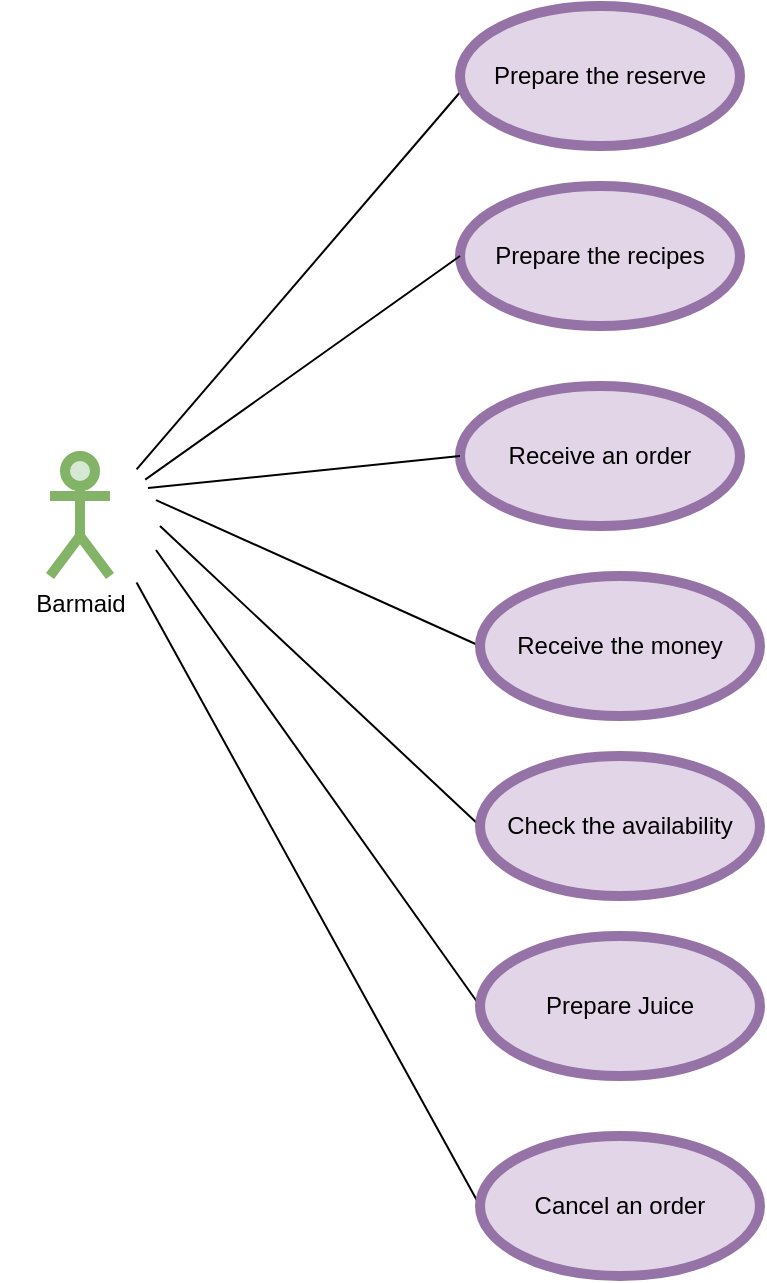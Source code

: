 <mxfile version="14.9.6" type="device" pages="3"><diagram id="hAk6kwCO27UvOcjmYf05" name="domaine"><mxGraphModel dx="1422" dy="942" grid="1" gridSize="10" guides="1" tooltips="1" connect="1" arrows="1" fold="1" page="1" pageScale="1" pageWidth="1169" pageHeight="827" math="0" shadow="0"><root><mxCell id="0"/><mxCell id="1" parent="0"/><mxCell id="IA3Ir3eZ1CqmPtfMDrRW-2" value="Barmaid" style="shape=umlActor;verticalLabelPosition=bottom;verticalAlign=top;html=1;fillColor=#d5e8d4;strokeColor=#82b366;strokeWidth=5;" parent="1" vertex="1"><mxGeometry x="85" y="305" width="30" height="60" as="geometry"/></mxCell><mxCell id="IA3Ir3eZ1CqmPtfMDrRW-3" style="rounded=0;orthogonalLoop=1;jettySize=auto;html=1;exitX=0;exitY=0.5;exitDx=0;exitDy=0;endArrow=none;endFill=0;strokeColor=#000000;entryX=0.975;entryY=0.65;entryDx=0;entryDy=0;entryPerimeter=0;" parent="1" source="IA3Ir3eZ1CqmPtfMDrRW-4" edge="1" target="A6hZiQ4656MR6erqtxz3-3"><mxGeometry relative="1" as="geometry"><mxPoint x="190" y="290" as="targetPoint"/></mxGeometry></mxCell><mxCell id="IA3Ir3eZ1CqmPtfMDrRW-4" value="Prepare Juice" style="ellipse;whiteSpace=wrap;html=1;fillColor=#e1d5e7;strokeColor=#9673a6;strokeWidth=5;" parent="1" vertex="1"><mxGeometry x="300" y="545" width="140" height="70" as="geometry"/></mxCell><mxCell id="IA3Ir3eZ1CqmPtfMDrRW-5" style="edgeStyle=none;rounded=0;orthogonalLoop=1;jettySize=auto;html=1;exitX=0;exitY=0.5;exitDx=0;exitDy=0;endArrow=none;endFill=0;strokeColor=#000000;entryX=0.975;entryY=0.338;entryDx=0;entryDy=0;entryPerimeter=0;" parent="1" source="IA3Ir3eZ1CqmPtfMDrRW-11" edge="1" target="A6hZiQ4656MR6erqtxz3-3"><mxGeometry relative="1" as="geometry"><mxPoint x="190" y="270" as="targetPoint"/></mxGeometry></mxCell><mxCell id="IA3Ir3eZ1CqmPtfMDrRW-6" value="Receive an order" style="ellipse;whiteSpace=wrap;html=1;fillColor=#e1d5e7;strokeColor=#9673a6;strokeWidth=5;" parent="1" vertex="1"><mxGeometry x="290" y="270" width="140" height="70" as="geometry"/></mxCell><mxCell id="IA3Ir3eZ1CqmPtfMDrRW-7" style="edgeStyle=none;rounded=0;orthogonalLoop=1;jettySize=auto;html=1;exitX=0;exitY=0.5;exitDx=0;exitDy=0;endArrow=none;endFill=0;strokeColor=#000000;entryX=1;entryY=0.5;entryDx=0;entryDy=0;" parent="1" source="IA3Ir3eZ1CqmPtfMDrRW-8" edge="1" target="A6hZiQ4656MR6erqtxz3-3"><mxGeometry relative="1" as="geometry"><mxPoint x="190" y="280" as="targetPoint"/></mxGeometry></mxCell><mxCell id="IA3Ir3eZ1CqmPtfMDrRW-8" value="Check the availability" style="ellipse;whiteSpace=wrap;html=1;fillColor=#e1d5e7;strokeColor=#9673a6;strokeWidth=5;" parent="1" vertex="1"><mxGeometry x="300" y="455" width="140" height="70" as="geometry"/></mxCell><mxCell id="IA3Ir3eZ1CqmPtfMDrRW-9" style="edgeStyle=none;rounded=0;orthogonalLoop=1;jettySize=auto;html=1;exitX=0;exitY=0.5;exitDx=0;exitDy=0;endArrow=none;endFill=0;strokeColor=#000000;entryX=1;entryY=1;entryDx=0;entryDy=0;" parent="1" source="IA3Ir3eZ1CqmPtfMDrRW-10" edge="1" target="A6hZiQ4656MR6erqtxz3-3"><mxGeometry relative="1" as="geometry"><mxPoint x="190" y="300" as="targetPoint"/></mxGeometry></mxCell><mxCell id="IA3Ir3eZ1CqmPtfMDrRW-10" value="Cancel an order" style="ellipse;whiteSpace=wrap;html=1;fillColor=#e1d5e7;strokeColor=#9673a6;strokeWidth=5;" parent="1" vertex="1"><mxGeometry x="300" y="645" width="140" height="70" as="geometry"/></mxCell><mxCell id="IA3Ir3eZ1CqmPtfMDrRW-11" value="Receive the money" style="ellipse;whiteSpace=wrap;html=1;fillColor=#e1d5e7;strokeColor=#9673a6;strokeWidth=5;" parent="1" vertex="1"><mxGeometry x="300" y="365" width="140" height="70" as="geometry"/></mxCell><mxCell id="IA3Ir3eZ1CqmPtfMDrRW-15" style="edgeStyle=none;rounded=0;orthogonalLoop=1;jettySize=auto;html=1;endArrow=none;endFill=0;strokeColor=#000000;exitX=0.007;exitY=0.6;exitDx=0;exitDy=0;exitPerimeter=0;entryX=1;entryY=0;entryDx=0;entryDy=0;" parent="1" source="IA3Ir3eZ1CqmPtfMDrRW-16" edge="1" target="A6hZiQ4656MR6erqtxz3-3"><mxGeometry relative="1" as="geometry"><mxPoint x="190" y="240" as="targetPoint"/><mxPoint x="270" y="220" as="sourcePoint"/></mxGeometry></mxCell><mxCell id="IA3Ir3eZ1CqmPtfMDrRW-16" value="Prepare the reserve" style="ellipse;whiteSpace=wrap;html=1;fillColor=#e1d5e7;strokeColor=#9673a6;strokeWidth=5;" parent="1" vertex="1"><mxGeometry x="290" y="80" width="140" height="70" as="geometry"/></mxCell><mxCell id="IA3Ir3eZ1CqmPtfMDrRW-17" style="edgeStyle=none;rounded=0;orthogonalLoop=1;jettySize=auto;html=1;endArrow=none;endFill=0;strokeColor=#000000;exitX=0;exitY=0.5;exitDx=0;exitDy=0;entryX=0.925;entryY=0.263;entryDx=0;entryDy=0;entryPerimeter=0;" parent="1" source="IA3Ir3eZ1CqmPtfMDrRW-6" edge="1" target="A6hZiQ4656MR6erqtxz3-3"><mxGeometry relative="1" as="geometry"><mxPoint x="190" y="250" as="targetPoint"/><mxPoint x="300" y="220" as="sourcePoint"/></mxGeometry></mxCell><mxCell id="A6hZiQ4656MR6erqtxz3-1" value="Prepare the recipes" style="ellipse;whiteSpace=wrap;html=1;fillColor=#e1d5e7;strokeColor=#9673a6;strokeWidth=5;" vertex="1" parent="1"><mxGeometry x="290" y="170" width="140" height="70" as="geometry"/></mxCell><mxCell id="A6hZiQ4656MR6erqtxz3-2" style="edgeStyle=none;rounded=0;orthogonalLoop=1;jettySize=auto;html=1;endArrow=none;endFill=0;strokeColor=#000000;exitX=0;exitY=0.5;exitDx=0;exitDy=0;" edge="1" parent="1" source="A6hZiQ4656MR6erqtxz3-1" target="A6hZiQ4656MR6erqtxz3-3"><mxGeometry relative="1" as="geometry"><mxPoint x="150" y="380" as="targetPoint"/><mxPoint x="310" y="325" as="sourcePoint"/></mxGeometry></mxCell><mxCell id="A6hZiQ4656MR6erqtxz3-3" value="" style="ellipse;whiteSpace=wrap;html=1;aspect=fixed;strokeColor=none;fillColor=none;" vertex="1" parent="1"><mxGeometry x="60" y="300" width="80" height="80" as="geometry"/></mxCell></root></mxGraphModel></diagram><diagram id="s89nPYV1VrWz3OKk69ax" name="state transition"><mxGraphModel dx="981" dy="650" grid="1" gridSize="10" guides="1" tooltips="1" connect="1" arrows="1" fold="1" page="1" pageScale="1" pageWidth="1169" pageHeight="827" math="0" shadow="0"><root><mxCell id="VyoLkmXEXvfbtwpmhs2r-0"/><mxCell id="VyoLkmXEXvfbtwpmhs2r-1" parent="VyoLkmXEXvfbtwpmhs2r-0"/><mxCell id="hMQ5_iwkZ-TiIlvZVEXd-0" value="" style="ellipse;html=1;shape=startState;fillColor=#000000;strokeColor=#ff0000;" parent="VyoLkmXEXvfbtwpmhs2r-1" vertex="1"><mxGeometry x="220" y="40" width="30" height="30" as="geometry"/></mxCell><mxCell id="hMQ5_iwkZ-TiIlvZVEXd-1" value="GetJuices" style="edgeStyle=orthogonalEdgeStyle;html=1;verticalAlign=bottom;endArrow=classicThin;endSize=8;strokeColor=#000000;rounded=0;endFill=1;" parent="VyoLkmXEXvfbtwpmhs2r-1" source="hMQ5_iwkZ-TiIlvZVEXd-0" edge="1"><mxGeometry relative="1" as="geometry"><mxPoint x="235" y="130" as="targetPoint"/></mxGeometry></mxCell><mxCell id="hMQ5_iwkZ-TiIlvZVEXd-2" style="edgeStyle=orthogonalEdgeStyle;rounded=0;orthogonalLoop=1;jettySize=auto;html=1;exitX=1;exitY=0.5;exitDx=0;exitDy=0;endArrow=classicThin;endFill=1;strokeColor=#000000;" parent="VyoLkmXEXvfbtwpmhs2r-1" source="hMQ5_iwkZ-TiIlvZVEXd-4" target="hMQ5_iwkZ-TiIlvZVEXd-25" edge="1"><mxGeometry relative="1" as="geometry"/></mxCell><mxCell id="hMQ5_iwkZ-TiIlvZVEXd-3" value="CancelCommand" style="edgeLabel;html=1;align=center;verticalAlign=middle;resizable=0;points=[];" parent="hMQ5_iwkZ-TiIlvZVEXd-2" vertex="1" connectable="0"><mxGeometry x="-0.721" y="-2" relative="1" as="geometry"><mxPoint as="offset"/></mxGeometry></mxCell><mxCell id="hMQ5_iwkZ-TiIlvZVEXd-4" value="JuicesDisplayed" style="rounded=1;whiteSpace=wrap;html=1;arcSize=40;fontColor=#000000;fillColor=#ffffc0;strokeColor=#ff0000;" parent="VyoLkmXEXvfbtwpmhs2r-1" vertex="1"><mxGeometry x="175" y="130" width="120" height="40" as="geometry"/></mxCell><mxCell id="hMQ5_iwkZ-TiIlvZVEXd-5" value="" style="edgeStyle=orthogonalEdgeStyle;html=1;verticalAlign=bottom;endArrow=classicThin;endSize=8;strokeColor=#000000;rounded=0;endFill=1;" parent="VyoLkmXEXvfbtwpmhs2r-1" source="hMQ5_iwkZ-TiIlvZVEXd-4" edge="1"><mxGeometry relative="1" as="geometry"><mxPoint x="235" y="230" as="targetPoint"/></mxGeometry></mxCell><mxCell id="2_XMXjy8miy-w5iCSqQi-0" value="SelectJuices" style="edgeLabel;html=1;align=center;verticalAlign=middle;resizable=0;points=[];" parent="hMQ5_iwkZ-TiIlvZVEXd-5" vertex="1" connectable="0"><mxGeometry x="-0.311" y="1" relative="1" as="geometry"><mxPoint as="offset"/></mxGeometry></mxCell><mxCell id="hMQ5_iwkZ-TiIlvZVEXd-7" value="" style="edgeStyle=orthogonalEdgeStyle;rounded=0;orthogonalLoop=1;jettySize=auto;html=1;entryX=0.5;entryY=0;entryDx=0;entryDy=0;" parent="VyoLkmXEXvfbtwpmhs2r-1" source="hMQ5_iwkZ-TiIlvZVEXd-11" target="Jd-fhODdCd-Mo_BJDSJk-0" edge="1"><mxGeometry relative="1" as="geometry"/></mxCell><mxCell id="hMQ5_iwkZ-TiIlvZVEXd-8" value="MakeOrder" style="edgeLabel;html=1;align=center;verticalAlign=middle;resizable=0;points=[];" parent="hMQ5_iwkZ-TiIlvZVEXd-7" vertex="1" connectable="0"><mxGeometry x="-0.275" y="-1" relative="1" as="geometry"><mxPoint as="offset"/></mxGeometry></mxCell><mxCell id="hMQ5_iwkZ-TiIlvZVEXd-9" style="edgeStyle=orthogonalEdgeStyle;rounded=0;orthogonalLoop=1;jettySize=auto;html=1;exitX=1;exitY=0.5;exitDx=0;exitDy=0;endArrow=classicThin;endFill=1;strokeColor=#000000;" parent="VyoLkmXEXvfbtwpmhs2r-1" source="hMQ5_iwkZ-TiIlvZVEXd-11" target="hMQ5_iwkZ-TiIlvZVEXd-25" edge="1"><mxGeometry relative="1" as="geometry"/></mxCell><mxCell id="hMQ5_iwkZ-TiIlvZVEXd-10" value="CancelCommand" style="edgeLabel;html=1;align=center;verticalAlign=middle;resizable=0;points=[];" parent="hMQ5_iwkZ-TiIlvZVEXd-9" vertex="1" connectable="0"><mxGeometry x="-0.673" y="-2" relative="1" as="geometry"><mxPoint as="offset"/></mxGeometry></mxCell><mxCell id="hMQ5_iwkZ-TiIlvZVEXd-11" value="JuicesSelected" style="rounded=1;whiteSpace=wrap;html=1;arcSize=40;fontColor=#000000;fillColor=#ffffc0;strokeColor=#ff0000;" parent="VyoLkmXEXvfbtwpmhs2r-1" vertex="1"><mxGeometry x="175" y="230" width="120" height="40" as="geometry"/></mxCell><mxCell id="hMQ5_iwkZ-TiIlvZVEXd-12" value="ValidateCommand" style="edgeStyle=orthogonalEdgeStyle;rounded=0;orthogonalLoop=1;jettySize=auto;html=1;endArrow=classicThin;endFill=1;strokeColor=#000000;" parent="VyoLkmXEXvfbtwpmhs2r-1" source="hMQ5_iwkZ-TiIlvZVEXd-15" target="hMQ5_iwkZ-TiIlvZVEXd-19" edge="1"><mxGeometry relative="1" as="geometry"/></mxCell><mxCell id="hMQ5_iwkZ-TiIlvZVEXd-13" style="edgeStyle=orthogonalEdgeStyle;rounded=0;orthogonalLoop=1;jettySize=auto;html=1;exitX=1;exitY=0.5;exitDx=0;exitDy=0;endArrow=classicThin;endFill=1;strokeColor=#000000;entryX=0.5;entryY=0;entryDx=0;entryDy=0;" parent="VyoLkmXEXvfbtwpmhs2r-1" source="hMQ5_iwkZ-TiIlvZVEXd-15" target="hMQ5_iwkZ-TiIlvZVEXd-25" edge="1"><mxGeometry relative="1" as="geometry"><mxPoint x="500" y="590" as="targetPoint"/></mxGeometry></mxCell><mxCell id="hMQ5_iwkZ-TiIlvZVEXd-14" value="CancelCommand" style="edgeLabel;html=1;align=center;verticalAlign=middle;resizable=0;points=[];" parent="hMQ5_iwkZ-TiIlvZVEXd-13" vertex="1" connectable="0"><mxGeometry x="-0.591" y="-1" relative="1" as="geometry"><mxPoint as="offset"/></mxGeometry></mxCell><mxCell id="hMQ5_iwkZ-TiIlvZVEXd-15" value="OrderSaved" style="rounded=1;whiteSpace=wrap;html=1;arcSize=40;fontColor=#000000;fillColor=#ffffc0;strokeColor=#ff0000;" parent="VyoLkmXEXvfbtwpmhs2r-1" vertex="1"><mxGeometry x="175" y="419" width="120" height="40" as="geometry"/></mxCell><mxCell id="hMQ5_iwkZ-TiIlvZVEXd-16" value="" style="edgeStyle=orthogonalEdgeStyle;rounded=0;orthogonalLoop=1;jettySize=auto;html=1;endArrow=classicThin;endFill=1;strokeColor=#000000;" parent="VyoLkmXEXvfbtwpmhs2r-1" source="hMQ5_iwkZ-TiIlvZVEXd-19" target="hMQ5_iwkZ-TiIlvZVEXd-24" edge="1"><mxGeometry relative="1" as="geometry"/></mxCell><mxCell id="hMQ5_iwkZ-TiIlvZVEXd-17" value="PayCommand" style="edgeLabel;html=1;align=center;verticalAlign=middle;resizable=0;points=[];" parent="hMQ5_iwkZ-TiIlvZVEXd-16" vertex="1" connectable="0"><mxGeometry x="-0.25" y="-1" relative="1" as="geometry"><mxPoint as="offset"/></mxGeometry></mxCell><mxCell id="hMQ5_iwkZ-TiIlvZVEXd-18" value="CancelCommand" style="edgeStyle=orthogonalEdgeStyle;rounded=0;orthogonalLoop=1;jettySize=auto;html=1;exitX=1;exitY=0.5;exitDx=0;exitDy=0;endArrow=classicThin;endFill=1;strokeColor=#000000;" parent="VyoLkmXEXvfbtwpmhs2r-1" source="hMQ5_iwkZ-TiIlvZVEXd-19" target="hMQ5_iwkZ-TiIlvZVEXd-25" edge="1"><mxGeometry x="-0.311" relative="1" as="geometry"><mxPoint as="offset"/></mxGeometry></mxCell><mxCell id="hMQ5_iwkZ-TiIlvZVEXd-19" value="CommandValidated" style="rounded=1;whiteSpace=wrap;html=1;arcSize=40;fontColor=#000000;fillColor=#ffffc0;strokeColor=#ff0000;" parent="VyoLkmXEXvfbtwpmhs2r-1" vertex="1"><mxGeometry x="175" y="539" width="120" height="40" as="geometry"/></mxCell><mxCell id="hMQ5_iwkZ-TiIlvZVEXd-20" value="" style="edgeStyle=orthogonalEdgeStyle;rounded=0;orthogonalLoop=1;jettySize=auto;html=1;" parent="VyoLkmXEXvfbtwpmhs2r-1" source="hMQ5_iwkZ-TiIlvZVEXd-24" target="hMQ5_iwkZ-TiIlvZVEXd-28" edge="1"><mxGeometry relative="1" as="geometry"><Array as="points"><mxPoint x="235" y="739"/><mxPoint x="235" y="739"/></Array></mxGeometry></mxCell><mxCell id="hMQ5_iwkZ-TiIlvZVEXd-21" value="MakeCommand" style="edgeLabel;html=1;align=center;verticalAlign=middle;resizable=0;points=[];" parent="hMQ5_iwkZ-TiIlvZVEXd-20" vertex="1" connectable="0"><mxGeometry x="-0.35" y="-3" relative="1" as="geometry"><mxPoint x="3" y="14" as="offset"/></mxGeometry></mxCell><mxCell id="hMQ5_iwkZ-TiIlvZVEXd-24" value="CommandPayed" style="rounded=1;whiteSpace=wrap;html=1;arcSize=40;fontColor=#000000;fillColor=#ffffc0;strokeColor=#ff0000;" parent="VyoLkmXEXvfbtwpmhs2r-1" vertex="1"><mxGeometry x="175" y="659" width="120" height="40" as="geometry"/></mxCell><mxCell id="hMQ5_iwkZ-TiIlvZVEXd-25" value="" style="ellipse;html=1;shape=endState;fillColor=#000000;strokeColor=#ff0000;" parent="VyoLkmXEXvfbtwpmhs2r-1" vertex="1"><mxGeometry x="490" y="604" width="30" height="30" as="geometry"/></mxCell><mxCell id="hMQ5_iwkZ-TiIlvZVEXd-26" style="edgeStyle=orthogonalEdgeStyle;rounded=0;orthogonalLoop=1;jettySize=auto;html=1;exitX=1;exitY=0.5;exitDx=0;exitDy=0;entryX=0.5;entryY=1;entryDx=0;entryDy=0;" parent="VyoLkmXEXvfbtwpmhs2r-1" source="hMQ5_iwkZ-TiIlvZVEXd-28" target="hMQ5_iwkZ-TiIlvZVEXd-25" edge="1"><mxGeometry relative="1" as="geometry"/></mxCell><mxCell id="hMQ5_iwkZ-TiIlvZVEXd-27" value="End" style="edgeLabel;html=1;align=center;verticalAlign=middle;resizable=0;points=[];" parent="hMQ5_iwkZ-TiIlvZVEXd-26" vertex="1" connectable="0"><mxGeometry x="-0.272" y="1" relative="1" as="geometry"><mxPoint as="offset"/></mxGeometry></mxCell><mxCell id="hMQ5_iwkZ-TiIlvZVEXd-28" value="CommandReady" style="rounded=1;whiteSpace=wrap;html=1;arcSize=40;fontColor=#000000;fillColor=#ffffc0;strokeColor=#ff0000;" parent="VyoLkmXEXvfbtwpmhs2r-1" vertex="1"><mxGeometry x="175" y="779" width="120" height="40" as="geometry"/></mxCell><mxCell id="Jd-fhODdCd-Mo_BJDSJk-1" value="EnoughIngredient" style="edgeStyle=orthogonalEdgeStyle;rounded=0;orthogonalLoop=1;jettySize=auto;html=1;exitX=0.5;exitY=1;exitDx=0;exitDy=0;entryX=0.5;entryY=0;entryDx=0;entryDy=0;endArrow=classic;endFill=1;" edge="1" parent="VyoLkmXEXvfbtwpmhs2r-1" source="Jd-fhODdCd-Mo_BJDSJk-0" target="hMQ5_iwkZ-TiIlvZVEXd-15"><mxGeometry relative="1" as="geometry"/></mxCell><mxCell id="Jd-fhODdCd-Mo_BJDSJk-2" style="edgeStyle=orthogonalEdgeStyle;rounded=0;orthogonalLoop=1;jettySize=auto;html=1;exitX=1;exitY=0.5;exitDx=0;exitDy=0;entryX=0.5;entryY=0;entryDx=0;entryDy=0;endArrow=classic;endFill=1;" edge="1" parent="VyoLkmXEXvfbtwpmhs2r-1" source="Jd-fhODdCd-Mo_BJDSJk-0" target="hMQ5_iwkZ-TiIlvZVEXd-25"><mxGeometry relative="1" as="geometry"/></mxCell><mxCell id="Jd-fhODdCd-Mo_BJDSJk-3" value="NotEnoughIngredient" style="edgeLabel;html=1;align=center;verticalAlign=middle;resizable=0;points=[];" vertex="1" connectable="0" parent="Jd-fhODdCd-Mo_BJDSJk-2"><mxGeometry x="-0.802" y="-2" relative="1" as="geometry"><mxPoint x="48" y="-2" as="offset"/></mxGeometry></mxCell><mxCell id="Jd-fhODdCd-Mo_BJDSJk-0" value="AvailabilityChecked" style="rounded=1;whiteSpace=wrap;html=1;arcSize=40;fontColor=#000000;fillColor=#ffffc0;strokeColor=#ff0000;" vertex="1" parent="VyoLkmXEXvfbtwpmhs2r-1"><mxGeometry x="175" y="320" width="120" height="40" as="geometry"/></mxCell></root></mxGraphModel></diagram><diagram id="RhpSx4dEpNFoGYfU4ne7" name="class"><mxGraphModel dx="2591" dy="1769" grid="1" gridSize="10" guides="1" tooltips="1" connect="1" arrows="1" fold="1" page="1" pageScale="1" pageWidth="1169" pageHeight="827" math="0" shadow="0"><root><mxCell id="L3mdwqdfILeIohapj6h9-0"/><mxCell id="L3mdwqdfILeIohapj6h9-1" parent="L3mdwqdfILeIohapj6h9-0"/><mxCell id="n0y1gNIwE2cuWBYYVA5x-8" style="edgeStyle=orthogonalEdgeStyle;rounded=0;orthogonalLoop=1;jettySize=auto;html=1;entryX=0.2;entryY=0.192;entryDx=0;entryDy=0;entryPerimeter=0;endArrow=none;endFill=0;" edge="1" parent="L3mdwqdfILeIohapj6h9-1" source="GwFU_sNv0a32QuZtXPUC-0" target="b_0KhZKQJXiEdY7tx2L4-37"><mxGeometry relative="1" as="geometry"/></mxCell><mxCell id="GwFU_sNv0a32QuZtXPUC-0" value="Reserve" style="swimlane;fontStyle=1;align=center;verticalAlign=top;childLayout=stackLayout;horizontal=1;startSize=26;horizontalStack=0;resizeParent=1;resizeParentMax=0;resizeLast=0;collapsible=1;marginBottom=0;rounded=1;strokeWidth=5;fillColor=#dae8fc;strokeColor=#6c8ebf;" parent="L3mdwqdfILeIohapj6h9-1" vertex="1"><mxGeometry x="-1090" y="-710" width="310" height="138" as="geometry"/></mxCell><mxCell id="GwFU_sNv0a32QuZtXPUC-1" value="+ ingredients: dict&lt;Ingredient, number&gt;" style="text;strokeColor=none;fillColor=none;align=left;verticalAlign=top;spacingLeft=4;spacingRight=4;overflow=hidden;rotatable=0;points=[[0,0.5],[1,0.5]];portConstraint=eastwest;rounded=1;" parent="GwFU_sNv0a32QuZtXPUC-0" vertex="1"><mxGeometry y="26" width="310" height="26" as="geometry"/></mxCell><mxCell id="feDzHyUwYR44dCEHK8iN-1" value="+ recipes: Array&lt;Juice&gt;" style="text;strokeColor=none;fillColor=none;align=left;verticalAlign=top;spacingLeft=4;spacingRight=4;overflow=hidden;rotatable=0;points=[[0,0.5],[1,0.5]];portConstraint=eastwest;rounded=1;" parent="GwFU_sNv0a32QuZtXPUC-0" vertex="1"><mxGeometry y="52" width="310" height="26" as="geometry"/></mxCell><mxCell id="GwFU_sNv0a32QuZtXPUC-4" value="" style="line;strokeWidth=1;fillColor=none;align=left;verticalAlign=middle;spacingTop=-1;spacingLeft=3;spacingRight=3;rotatable=0;labelPosition=right;points=[];portConstraint=eastwest;rounded=1;" parent="GwFU_sNv0a32QuZtXPUC-0" vertex="1"><mxGeometry y="78" width="310" height="8" as="geometry"/></mxCell><mxCell id="b_0KhZKQJXiEdY7tx2L4-41" value="+ getAvailability(): dict&lt;Juice, number&gt;" style="text;strokeColor=none;fillColor=none;align=left;verticalAlign=top;spacingLeft=4;spacingRight=4;overflow=hidden;rotatable=0;points=[[0,0.5],[1,0.5]];portConstraint=eastwest;rounded=1;" parent="GwFU_sNv0a32QuZtXPUC-0" vertex="1"><mxGeometry y="86" width="310" height="26" as="geometry"/></mxCell><mxCell id="feDzHyUwYR44dCEHK8iN-2" value="+ takeIngredients(juices: dict&lt;Juice, number&gt;): void" style="text;strokeColor=none;fillColor=none;align=left;verticalAlign=top;spacingLeft=4;spacingRight=4;overflow=hidden;rotatable=0;points=[[0,0.5],[1,0.5]];portConstraint=eastwest;rounded=1;" parent="GwFU_sNv0a32QuZtXPUC-0" vertex="1"><mxGeometry y="112" width="310" height="26" as="geometry"/></mxCell><mxCell id="b_0KhZKQJXiEdY7tx2L4-71" style="edgeStyle=orthogonalEdgeStyle;rounded=0;orthogonalLoop=1;jettySize=auto;html=1;exitX=1;exitY=0.5;exitDx=0;exitDy=0;entryX=0.005;entryY=0.115;entryDx=0;entryDy=0;entryPerimeter=0;" parent="L3mdwqdfILeIohapj6h9-1" source="b_0KhZKQJXiEdY7tx2L4-2" target="b_0KhZKQJXiEdY7tx2L4-58" edge="1"><mxGeometry relative="1" as="geometry"/></mxCell><mxCell id="b_0KhZKQJXiEdY7tx2L4-0" value="Juice" style="swimlane;fontStyle=1;align=center;verticalAlign=top;childLayout=stackLayout;horizontal=1;startSize=26;horizontalStack=0;resizeParent=1;resizeParentMax=0;resizeLast=0;collapsible=1;marginBottom=0;rounded=1;strokeWidth=5;fillColor=#dae8fc;strokeColor=#6c8ebf;" parent="L3mdwqdfILeIohapj6h9-1" vertex="1"><mxGeometry x="-560" y="-340" width="200" height="130" as="geometry"/></mxCell><mxCell id="b_0KhZKQJXiEdY7tx2L4-1" value="+ name: string" style="text;strokeColor=none;fillColor=none;align=left;verticalAlign=top;spacingLeft=4;spacingRight=4;overflow=hidden;rotatable=0;points=[[0,0.5],[1,0.5]];portConstraint=eastwest;rounded=1;" parent="b_0KhZKQJXiEdY7tx2L4-0" vertex="1"><mxGeometry y="26" width="200" height="26" as="geometry"/></mxCell><mxCell id="b_0KhZKQJXiEdY7tx2L4-2" value="+ price: number" style="text;strokeColor=none;fillColor=none;align=left;verticalAlign=top;spacingLeft=4;spacingRight=4;overflow=hidden;rotatable=0;points=[[0,0.5],[1,0.5]];portConstraint=eastwest;rounded=1;" parent="b_0KhZKQJXiEdY7tx2L4-0" vertex="1"><mxGeometry y="52" width="200" height="26" as="geometry"/></mxCell><mxCell id="b_0KhZKQJXiEdY7tx2L4-43" value="+ size: ESize" style="text;strokeColor=none;fillColor=none;align=left;verticalAlign=top;spacingLeft=4;spacingRight=4;overflow=hidden;rotatable=0;points=[[0,0.5],[1,0.5]];portConstraint=eastwest;rounded=1;" parent="b_0KhZKQJXiEdY7tx2L4-0" vertex="1"><mxGeometry y="78" width="200" height="26" as="geometry"/></mxCell><mxCell id="b_0KhZKQJXiEdY7tx2L4-3" value="+ recipe: dict&lt;Ingredient, number&gt;" style="text;strokeColor=none;fillColor=none;align=left;verticalAlign=top;spacingLeft=4;spacingRight=4;overflow=hidden;rotatable=0;points=[[0,0.5],[1,0.5]];portConstraint=eastwest;rounded=1;" parent="b_0KhZKQJXiEdY7tx2L4-0" vertex="1"><mxGeometry y="104" width="200" height="26" as="geometry"/></mxCell><mxCell id="b_0KhZKQJXiEdY7tx2L4-31" style="edgeStyle=orthogonalEdgeStyle;rounded=0;orthogonalLoop=1;jettySize=auto;html=1;exitX=0.5;exitY=0;exitDx=0;exitDy=0;entryX=0.5;entryY=1;entryDx=0;entryDy=0;" parent="L3mdwqdfILeIohapj6h9-1" source="b_0KhZKQJXiEdY7tx2L4-5" target="b_0KhZKQJXiEdY7tx2L4-0" edge="1"><mxGeometry relative="1" as="geometry"/></mxCell><mxCell id="b_0KhZKQJXiEdY7tx2L4-5" value="TheBoost" style="swimlane;fontStyle=1;align=center;verticalAlign=top;childLayout=stackLayout;horizontal=1;startSize=26;horizontalStack=0;resizeParent=1;resizeParentMax=0;resizeLast=0;collapsible=1;marginBottom=0;rounded=1;strokeWidth=5;fillColor=#dae8fc;strokeColor=#6c8ebf;" parent="L3mdwqdfILeIohapj6h9-1" vertex="1"><mxGeometry x="-690" y="-90" width="160" height="34" as="geometry"/></mxCell><mxCell id="b_0KhZKQJXiEdY7tx2L4-9" value="" style="line;strokeWidth=1;fillColor=none;align=left;verticalAlign=middle;spacingTop=-1;spacingLeft=3;spacingRight=3;rotatable=0;labelPosition=right;points=[];portConstraint=eastwest;rounded=1;" parent="b_0KhZKQJXiEdY7tx2L4-5" vertex="1"><mxGeometry y="26" width="160" height="8" as="geometry"/></mxCell><mxCell id="b_0KhZKQJXiEdY7tx2L4-32" style="edgeStyle=orthogonalEdgeStyle;rounded=0;orthogonalLoop=1;jettySize=auto;html=1;exitX=0.5;exitY=0;exitDx=0;exitDy=0;entryX=0.5;entryY=1;entryDx=0;entryDy=0;" parent="L3mdwqdfILeIohapj6h9-1" source="b_0KhZKQJXiEdY7tx2L4-10" target="b_0KhZKQJXiEdY7tx2L4-0" edge="1"><mxGeometry relative="1" as="geometry"><mxPoint x="-60" y="-280" as="targetPoint"/></mxGeometry></mxCell><mxCell id="b_0KhZKQJXiEdY7tx2L4-10" value="TheFresh" style="swimlane;fontStyle=1;align=center;verticalAlign=top;childLayout=stackLayout;horizontal=1;startSize=26;horizontalStack=0;resizeParent=1;resizeParentMax=0;resizeLast=0;collapsible=1;marginBottom=0;rounded=1;strokeWidth=5;fillColor=#dae8fc;strokeColor=#6c8ebf;" parent="L3mdwqdfILeIohapj6h9-1" vertex="1"><mxGeometry x="-520" y="-90" width="160" height="34" as="geometry"/></mxCell><mxCell id="b_0KhZKQJXiEdY7tx2L4-14" value="" style="line;strokeWidth=1;fillColor=none;align=left;verticalAlign=middle;spacingTop=-1;spacingLeft=3;spacingRight=3;rotatable=0;labelPosition=right;points=[];portConstraint=eastwest;rounded=1;" parent="b_0KhZKQJXiEdY7tx2L4-10" vertex="1"><mxGeometry y="26" width="160" height="8" as="geometry"/></mxCell><mxCell id="b_0KhZKQJXiEdY7tx2L4-35" style="edgeStyle=orthogonalEdgeStyle;rounded=0;orthogonalLoop=1;jettySize=auto;html=1;exitX=0.5;exitY=0;exitDx=0;exitDy=0;entryX=0.5;entryY=1.018;entryDx=0;entryDy=0;entryPerimeter=0;" parent="L3mdwqdfILeIohapj6h9-1" source="b_0KhZKQJXiEdY7tx2L4-15" target="b_0KhZKQJXiEdY7tx2L4-3" edge="1"><mxGeometry relative="1" as="geometry"><mxPoint x="-80" y="-290" as="targetPoint"/></mxGeometry></mxCell><mxCell id="b_0KhZKQJXiEdY7tx2L4-15" value="TheFusion" style="swimlane;fontStyle=1;align=center;verticalAlign=top;childLayout=stackLayout;horizontal=1;startSize=26;horizontalStack=0;resizeParent=1;resizeParentMax=0;resizeLast=0;collapsible=1;marginBottom=0;rounded=1;strokeWidth=5;fillColor=#dae8fc;strokeColor=#6c8ebf;" parent="L3mdwqdfILeIohapj6h9-1" vertex="1"><mxGeometry x="-350" y="-90" width="160" height="34" as="geometry"/></mxCell><mxCell id="b_0KhZKQJXiEdY7tx2L4-19" value="" style="line;strokeWidth=1;fillColor=none;align=left;verticalAlign=middle;spacingTop=-1;spacingLeft=3;spacingRight=3;rotatable=0;labelPosition=right;points=[];portConstraint=eastwest;rounded=1;" parent="b_0KhZKQJXiEdY7tx2L4-15" vertex="1"><mxGeometry y="26" width="160" height="8" as="geometry"/></mxCell><mxCell id="b_0KhZKQJXiEdY7tx2L4-36" style="edgeStyle=orthogonalEdgeStyle;rounded=0;orthogonalLoop=1;jettySize=auto;html=1;exitX=0.5;exitY=0;exitDx=0;exitDy=0;entryX=0.5;entryY=1;entryDx=0;entryDy=0;" parent="L3mdwqdfILeIohapj6h9-1" source="b_0KhZKQJXiEdY7tx2L4-20" target="b_0KhZKQJXiEdY7tx2L4-0" edge="1"><mxGeometry relative="1" as="geometry"/></mxCell><mxCell id="b_0KhZKQJXiEdY7tx2L4-20" value="TheDetox" style="swimlane;fontStyle=1;align=center;verticalAlign=top;childLayout=stackLayout;horizontal=1;startSize=26;horizontalStack=0;resizeParent=1;resizeParentMax=0;resizeLast=0;collapsible=1;marginBottom=0;rounded=1;strokeWidth=5;fillColor=#dae8fc;strokeColor=#6c8ebf;" parent="L3mdwqdfILeIohapj6h9-1" vertex="1"><mxGeometry x="-180" y="-90" width="160" height="34" as="geometry"/></mxCell><mxCell id="b_0KhZKQJXiEdY7tx2L4-24" value="" style="line;strokeWidth=1;fillColor=none;align=left;verticalAlign=middle;spacingTop=-1;spacingLeft=3;spacingRight=3;rotatable=0;labelPosition=right;points=[];portConstraint=eastwest;rounded=1;" parent="b_0KhZKQJXiEdY7tx2L4-20" vertex="1"><mxGeometry y="26" width="160" height="8" as="geometry"/></mxCell><mxCell id="b_0KhZKQJXiEdY7tx2L4-57" style="edgeStyle=orthogonalEdgeStyle;rounded=0;orthogonalLoop=1;jettySize=auto;html=1;exitX=1;exitY=0.5;exitDx=0;exitDy=0;entryX=-0.005;entryY=0.056;entryDx=0;entryDy=0;entryPerimeter=0;" parent="L3mdwqdfILeIohapj6h9-1" source="b_0KhZKQJXiEdY7tx2L4-37" target="b_0KhZKQJXiEdY7tx2L4-44" edge="1"><mxGeometry relative="1" as="geometry"/></mxCell><mxCell id="b_0KhZKQJXiEdY7tx2L4-75" style="edgeStyle=orthogonalEdgeStyle;rounded=0;orthogonalLoop=1;jettySize=auto;html=1;exitX=0.5;exitY=0.962;exitDx=0;exitDy=0;entryX=0.5;entryY=0;entryDx=0;entryDy=0;endArrow=none;endFill=0;exitPerimeter=0;" parent="L3mdwqdfILeIohapj6h9-1" source="b_0KhZKQJXiEdY7tx2L4-38" target="b_0KhZKQJXiEdY7tx2L4-0" edge="1"><mxGeometry relative="1" as="geometry"/></mxCell><mxCell id="b_0KhZKQJXiEdY7tx2L4-37" value="Ingredient" style="swimlane;fontStyle=1;align=center;verticalAlign=top;childLayout=stackLayout;horizontal=1;startSize=26;horizontalStack=0;resizeParent=1;resizeParentMax=0;resizeLast=0;collapsible=1;marginBottom=0;rounded=1;strokeWidth=5;fillColor=#dae8fc;strokeColor=#6c8ebf;" parent="L3mdwqdfILeIohapj6h9-1" vertex="1"><mxGeometry x="-560" y="-710" width="200" height="52" as="geometry"/></mxCell><mxCell id="b_0KhZKQJXiEdY7tx2L4-38" value="+ type: EIngredient" style="text;strokeColor=none;fillColor=none;align=left;verticalAlign=top;spacingLeft=4;spacingRight=4;overflow=hidden;rotatable=0;points=[[0,0.5],[1,0.5]];portConstraint=eastwest;rounded=1;" parent="b_0KhZKQJXiEdY7tx2L4-37" vertex="1"><mxGeometry y="26" width="200" height="26" as="geometry"/></mxCell><mxCell id="b_0KhZKQJXiEdY7tx2L4-44" value="EIngredient" style="swimlane;fontStyle=1;align=center;verticalAlign=top;childLayout=stackLayout;horizontal=1;startSize=26;horizontalStack=0;resizeParent=1;resizeParentMax=0;resizeLast=0;collapsible=1;marginBottom=0;rounded=1;strokeWidth=5;fillColor=#dae8fc;strokeColor=#6c8ebf;" parent="L3mdwqdfILeIohapj6h9-1" vertex="1"><mxGeometry x="-220" y="-703" width="200" height="338" as="geometry"/></mxCell><mxCell id="b_0KhZKQJXiEdY7tx2L4-45" value="+ Mango" style="text;strokeColor=none;fillColor=none;align=left;verticalAlign=top;spacingLeft=4;spacingRight=4;overflow=hidden;rotatable=0;points=[[0,0.5],[1,0.5]];portConstraint=eastwest;rounded=1;" parent="b_0KhZKQJXiEdY7tx2L4-44" vertex="1"><mxGeometry y="26" width="200" height="26" as="geometry"/></mxCell><mxCell id="b_0KhZKQJXiEdY7tx2L4-46" value="+ Orange" style="text;strokeColor=none;fillColor=none;align=left;verticalAlign=top;spacingLeft=4;spacingRight=4;overflow=hidden;rotatable=0;points=[[0,0.5],[1,0.5]];portConstraint=eastwest;rounded=1;" parent="b_0KhZKQJXiEdY7tx2L4-44" vertex="1"><mxGeometry y="52" width="200" height="26" as="geometry"/></mxCell><mxCell id="b_0KhZKQJXiEdY7tx2L4-47" value="+ Guajana" style="text;strokeColor=none;fillColor=none;align=left;verticalAlign=top;spacingLeft=4;spacingRight=4;overflow=hidden;rotatable=0;points=[[0,0.5],[1,0.5]];portConstraint=eastwest;rounded=1;" parent="b_0KhZKQJXiEdY7tx2L4-44" vertex="1"><mxGeometry y="78" width="200" height="26" as="geometry"/></mxCell><mxCell id="b_0KhZKQJXiEdY7tx2L4-48" value="+ Apple" style="text;strokeColor=none;fillColor=none;align=left;verticalAlign=top;spacingLeft=4;spacingRight=4;overflow=hidden;rotatable=0;points=[[0,0.5],[1,0.5]];portConstraint=eastwest;rounded=1;" parent="b_0KhZKQJXiEdY7tx2L4-44" vertex="1"><mxGeometry y="104" width="200" height="26" as="geometry"/></mxCell><mxCell id="b_0KhZKQJXiEdY7tx2L4-49" value="+ Ginger" style="text;strokeColor=none;fillColor=none;align=left;verticalAlign=top;spacingLeft=4;spacingRight=4;overflow=hidden;rotatable=0;points=[[0,0.5],[1,0.5]];portConstraint=eastwest;rounded=1;" parent="b_0KhZKQJXiEdY7tx2L4-44" vertex="1"><mxGeometry y="130" width="200" height="26" as="geometry"/></mxCell><mxCell id="b_0KhZKQJXiEdY7tx2L4-50" value="+ Lemon" style="text;strokeColor=none;fillColor=none;align=left;verticalAlign=top;spacingLeft=4;spacingRight=4;overflow=hidden;rotatable=0;points=[[0,0.5],[1,0.5]];portConstraint=eastwest;rounded=1;" parent="b_0KhZKQJXiEdY7tx2L4-44" vertex="1"><mxGeometry y="156" width="200" height="26" as="geometry"/></mxCell><mxCell id="b_0KhZKQJXiEdY7tx2L4-51" value="+ Guava" style="text;strokeColor=none;fillColor=none;align=left;verticalAlign=top;spacingLeft=4;spacingRight=4;overflow=hidden;rotatable=0;points=[[0,0.5],[1,0.5]];portConstraint=eastwest;rounded=1;" parent="b_0KhZKQJXiEdY7tx2L4-44" vertex="1"><mxGeometry y="182" width="200" height="26" as="geometry"/></mxCell><mxCell id="b_0KhZKQJXiEdY7tx2L4-52" value="+ Pineapple" style="text;strokeColor=none;fillColor=none;align=left;verticalAlign=top;spacingLeft=4;spacingRight=4;overflow=hidden;rotatable=0;points=[[0,0.5],[1,0.5]];portConstraint=eastwest;rounded=1;" parent="b_0KhZKQJXiEdY7tx2L4-44" vertex="1"><mxGeometry y="208" width="200" height="26" as="geometry"/></mxCell><mxCell id="b_0KhZKQJXiEdY7tx2L4-53" value="+ Banana" style="text;strokeColor=none;fillColor=none;align=left;verticalAlign=top;spacingLeft=4;spacingRight=4;overflow=hidden;rotatable=0;points=[[0,0.5],[1,0.5]];portConstraint=eastwest;rounded=1;" parent="b_0KhZKQJXiEdY7tx2L4-44" vertex="1"><mxGeometry y="234" width="200" height="26" as="geometry"/></mxCell><mxCell id="b_0KhZKQJXiEdY7tx2L4-54" value="+ Carrots" style="text;strokeColor=none;fillColor=none;align=left;verticalAlign=top;spacingLeft=4;spacingRight=4;overflow=hidden;rotatable=0;points=[[0,0.5],[1,0.5]];portConstraint=eastwest;rounded=1;" parent="b_0KhZKQJXiEdY7tx2L4-44" vertex="1"><mxGeometry y="260" width="200" height="26" as="geometry"/></mxCell><mxCell id="b_0KhZKQJXiEdY7tx2L4-55" value="+ CeleryStick" style="text;strokeColor=none;fillColor=none;align=left;verticalAlign=top;spacingLeft=4;spacingRight=4;overflow=hidden;rotatable=0;points=[[0,0.5],[1,0.5]];portConstraint=eastwest;rounded=1;" parent="b_0KhZKQJXiEdY7tx2L4-44" vertex="1"><mxGeometry y="286" width="200" height="26" as="geometry"/></mxCell><mxCell id="b_0KhZKQJXiEdY7tx2L4-56" value="+ Beetroot" style="text;strokeColor=none;fillColor=none;align=left;verticalAlign=top;spacingLeft=4;spacingRight=4;overflow=hidden;rotatable=0;points=[[0,0.5],[1,0.5]];portConstraint=eastwest;rounded=1;" parent="b_0KhZKQJXiEdY7tx2L4-44" vertex="1"><mxGeometry y="312" width="200" height="26" as="geometry"/></mxCell><mxCell id="b_0KhZKQJXiEdY7tx2L4-58" value="ESize" style="swimlane;fontStyle=1;align=center;verticalAlign=top;childLayout=stackLayout;horizontal=1;startSize=26;horizontalStack=0;resizeParent=1;resizeParentMax=0;resizeLast=0;collapsible=1;marginBottom=0;rounded=1;strokeWidth=5;fillColor=#dae8fc;strokeColor=#6c8ebf;" parent="L3mdwqdfILeIohapj6h9-1" vertex="1"><mxGeometry x="-221" y="-287" width="200" height="104" as="geometry"/></mxCell><mxCell id="b_0KhZKQJXiEdY7tx2L4-68" value="+ Small" style="text;strokeColor=none;fillColor=none;align=left;verticalAlign=top;spacingLeft=4;spacingRight=4;overflow=hidden;rotatable=0;points=[[0,0.5],[1,0.5]];portConstraint=eastwest;rounded=1;" parent="b_0KhZKQJXiEdY7tx2L4-58" vertex="1"><mxGeometry y="26" width="200" height="26" as="geometry"/></mxCell><mxCell id="b_0KhZKQJXiEdY7tx2L4-69" value="+ Medium" style="text;strokeColor=none;fillColor=none;align=left;verticalAlign=top;spacingLeft=4;spacingRight=4;overflow=hidden;rotatable=0;points=[[0,0.5],[1,0.5]];portConstraint=eastwest;rounded=1;" parent="b_0KhZKQJXiEdY7tx2L4-58" vertex="1"><mxGeometry y="52" width="200" height="26" as="geometry"/></mxCell><mxCell id="b_0KhZKQJXiEdY7tx2L4-70" value="+ Large" style="text;strokeColor=none;fillColor=none;align=left;verticalAlign=top;spacingLeft=4;spacingRight=4;overflow=hidden;rotatable=0;points=[[0,0.5],[1,0.5]];portConstraint=eastwest;rounded=1;" parent="b_0KhZKQJXiEdY7tx2L4-58" vertex="1"><mxGeometry y="78" width="200" height="26" as="geometry"/></mxCell><mxCell id="n0y1gNIwE2cuWBYYVA5x-10" style="edgeStyle=orthogonalEdgeStyle;rounded=0;orthogonalLoop=1;jettySize=auto;html=1;entryX=-0.01;entryY=0.131;entryDx=0;entryDy=0;entryPerimeter=0;endArrow=none;endFill=0;" edge="1" parent="L3mdwqdfILeIohapj6h9-1" source="b_0KhZKQJXiEdY7tx2L4-76" target="b_0KhZKQJXiEdY7tx2L4-0"><mxGeometry relative="1" as="geometry"/></mxCell><mxCell id="b_0KhZKQJXiEdY7tx2L4-76" value="Barmaid" style="swimlane;fontStyle=1;align=center;verticalAlign=top;childLayout=stackLayout;horizontal=1;startSize=26;horizontalStack=0;resizeParent=1;resizeParentMax=0;resizeLast=0;collapsible=1;marginBottom=0;rounded=1;strokeWidth=5;fillColor=#dae8fc;strokeColor=#6c8ebf;" parent="L3mdwqdfILeIohapj6h9-1" vertex="1"><mxGeometry x="-1150" y="-470" width="430" height="450" as="geometry"/></mxCell><mxCell id="b_0KhZKQJXiEdY7tx2L4-77" value="+ name: string" style="text;strokeColor=none;fillColor=none;align=left;verticalAlign=top;spacingLeft=4;spacingRight=4;overflow=hidden;rotatable=0;points=[[0,0.5],[1,0.5]];portConstraint=eastwest;rounded=1;" parent="b_0KhZKQJXiEdY7tx2L4-76" vertex="1"><mxGeometry y="26" width="430" height="26" as="geometry"/></mxCell><mxCell id="b_0KhZKQJXiEdY7tx2L4-78" value="+ bill: number" style="text;strokeColor=none;fillColor=none;align=left;verticalAlign=top;spacingLeft=4;spacingRight=4;overflow=hidden;rotatable=0;points=[[0,0.5],[1,0.5]];portConstraint=eastwest;rounded=1;" parent="b_0KhZKQJXiEdY7tx2L4-76" vertex="1"><mxGeometry y="52" width="430" height="26" as="geometry"/></mxCell><mxCell id="b_0KhZKQJXiEdY7tx2L4-79" value="+ order: dict&lt;Juice, number&gt;" style="text;strokeColor=none;fillColor=none;align=left;verticalAlign=top;spacingLeft=4;spacingRight=4;overflow=hidden;rotatable=0;points=[[0,0.5],[1,0.5]];portConstraint=eastwest;rounded=1;" parent="b_0KhZKQJXiEdY7tx2L4-76" vertex="1"><mxGeometry y="78" width="430" height="26" as="geometry"/></mxCell><mxCell id="WJKZ4OebW3X-EKYDBneL-0" value="+ payed: boolean" style="text;strokeColor=none;fillColor=none;align=left;verticalAlign=top;spacingLeft=4;spacingRight=4;overflow=hidden;rotatable=0;points=[[0,0.5],[1,0.5]];portConstraint=eastwest;rounded=1;" parent="b_0KhZKQJXiEdY7tx2L4-76" vertex="1"><mxGeometry y="104" width="430" height="26" as="geometry"/></mxCell><mxCell id="KaOyLmcgN2pPmOT7HyAD-2" value="+ validated: boolean" style="text;strokeColor=none;fillColor=none;align=left;verticalAlign=top;spacingLeft=4;spacingRight=4;overflow=hidden;rotatable=0;points=[[0,0.5],[1,0.5]];portConstraint=eastwest;rounded=1;" parent="b_0KhZKQJXiEdY7tx2L4-76" vertex="1"><mxGeometry y="130" width="430" height="26" as="geometry"/></mxCell><mxCell id="b_0KhZKQJXiEdY7tx2L4-81" value="" style="line;strokeWidth=1;fillColor=none;align=left;verticalAlign=middle;spacingTop=-1;spacingLeft=3;spacingRight=3;rotatable=0;labelPosition=right;points=[];portConstraint=eastwest;rounded=1;" parent="b_0KhZKQJXiEdY7tx2L4-76" vertex="1"><mxGeometry y="156" width="430" height="8" as="geometry"/></mxCell><mxCell id="b_0KhZKQJXiEdY7tx2L4-82" value="+ prepareReserve(ingredients: dict&lt;Ingredient, number&gt;, reserve: Reserve)" style="text;strokeColor=none;fillColor=none;align=left;verticalAlign=top;spacingLeft=4;spacingRight=4;overflow=hidden;rotatable=0;points=[[0,0.5],[1,0.5]];portConstraint=eastwest;rounded=1;" parent="b_0KhZKQJXiEdY7tx2L4-76" vertex="1"><mxGeometry y="164" width="430" height="26" as="geometry"/></mxCell><mxCell id="feDzHyUwYR44dCEHK8iN-3" value="+ prepareRecipes(recipes: Array&lt;Juice&gt;, reserve: Reserve)" style="text;strokeColor=none;fillColor=none;align=left;verticalAlign=top;spacingLeft=4;spacingRight=4;overflow=hidden;rotatable=0;points=[[0,0.5],[1,0.5]];portConstraint=eastwest;rounded=1;" parent="b_0KhZKQJXiEdY7tx2L4-76" vertex="1"><mxGeometry y="190" width="430" height="26" as="geometry"/></mxCell><mxCell id="wHegvWn-hcbQaIkfwwN2-0" value="+ checkReserve(reserve: Reserve): dict&lt;Ingredient, number&gt;" style="text;strokeColor=none;fillColor=none;align=left;verticalAlign=top;spacingLeft=4;spacingRight=4;overflow=hidden;rotatable=0;points=[[0,0.5],[1,0.5]];portConstraint=eastwest;rounded=1;" parent="b_0KhZKQJXiEdY7tx2L4-76" vertex="1"><mxGeometry y="216" width="430" height="26" as="geometry"/></mxCell><mxCell id="n0y1gNIwE2cuWBYYVA5x-2" value="+ checkRecipes(reserve: Reserve): Array&lt;Juice&gt;" style="text;strokeColor=none;fillColor=none;align=left;verticalAlign=top;spacingLeft=4;spacingRight=4;overflow=hidden;rotatable=0;points=[[0,0.5],[1,0.5]];portConstraint=eastwest;rounded=1;" vertex="1" parent="b_0KhZKQJXiEdY7tx2L4-76"><mxGeometry y="242" width="430" height="26" as="geometry"/></mxCell><mxCell id="n0y1gNIwE2cuWBYYVA5x-3" value="+ checkAvailability(reserve: Reserve): dict&lt;Juice, number&gt;" style="text;strokeColor=none;fillColor=none;align=left;verticalAlign=top;spacingLeft=4;spacingRight=4;overflow=hidden;rotatable=0;points=[[0,0.5],[1,0.5]];portConstraint=eastwest;rounded=1;" vertex="1" parent="b_0KhZKQJXiEdY7tx2L4-76"><mxGeometry y="268" width="430" height="26" as="geometry"/></mxCell><mxCell id="Pmsc0uueDpi-aDK9WSIm-0" value="+ checkOrder(order: dict&lt;Juice, number&gt;, reserve: Reserve): boolean" style="text;strokeColor=none;fillColor=none;align=left;verticalAlign=top;spacingLeft=4;spacingRight=4;overflow=hidden;rotatable=0;points=[[0,0.5],[1,0.5]];portConstraint=eastwest;rounded=1;" parent="b_0KhZKQJXiEdY7tx2L4-76" vertex="1"><mxGeometry y="294" width="430" height="26" as="geometry"/></mxCell><mxCell id="KaOyLmcgN2pPmOT7HyAD-0" value="+ validateOrder(): boolean" style="text;strokeColor=none;fillColor=none;align=left;verticalAlign=top;spacingLeft=4;spacingRight=4;overflow=hidden;rotatable=0;points=[[0,0.5],[1,0.5]];portConstraint=eastwest;rounded=1;" parent="b_0KhZKQJXiEdY7tx2L4-76" vertex="1"><mxGeometry y="320" width="430" height="26" as="geometry"/></mxCell><mxCell id="c2MHwFpd3qTn5jRGlS4G-1" value="+ getMoneyForOrder(sumOfMoney: number): tuple(boolean, remains)" style="text;strokeColor=none;fillColor=none;align=left;verticalAlign=top;spacingLeft=4;spacingRight=4;overflow=hidden;rotatable=0;points=[[0,0.5],[1,0.5]];portConstraint=eastwest;rounded=1;" parent="b_0KhZKQJXiEdY7tx2L4-76" vertex="1"><mxGeometry y="346" width="430" height="26" as="geometry"/></mxCell><mxCell id="n0y1gNIwE2cuWBYYVA5x-0" value="+ giveTheBillForOrder(): number" style="text;strokeColor=none;fillColor=none;align=left;verticalAlign=top;spacingLeft=4;spacingRight=4;overflow=hidden;rotatable=0;points=[[0,0.5],[1,0.5]];portConstraint=eastwest;rounded=1;" vertex="1" parent="b_0KhZKQJXiEdY7tx2L4-76"><mxGeometry y="372" width="430" height="26" as="geometry"/></mxCell><mxCell id="c2MHwFpd3qTn5jRGlS4G-0" value="+ prepareOrder(reserve: Reserve): dict&lt;Juice, number&gt;&#10; " style="text;strokeColor=none;fillColor=none;align=left;verticalAlign=top;spacingLeft=4;spacingRight=4;overflow=hidden;rotatable=0;points=[[0,0.5],[1,0.5]];portConstraint=eastwest;rounded=1;" parent="b_0KhZKQJXiEdY7tx2L4-76" vertex="1"><mxGeometry y="398" width="430" height="26" as="geometry"/></mxCell><mxCell id="KaOyLmcgN2pPmOT7HyAD-1" value="+ cancelOrder(): void" style="text;strokeColor=none;fillColor=none;align=left;verticalAlign=top;spacingLeft=4;spacingRight=4;overflow=hidden;rotatable=0;points=[[0,0.5],[1,0.5]];portConstraint=eastwest;rounded=1;" parent="b_0KhZKQJXiEdY7tx2L4-76" vertex="1"><mxGeometry y="424" width="430" height="26" as="geometry"/></mxCell></root></mxGraphModel></diagram></mxfile>